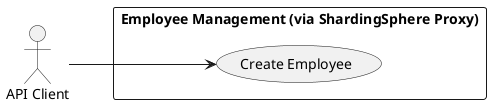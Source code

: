 @startuml
left to right direction
actor "API Client" as client
rectangle "Employee Management (via ShardingSphere Proxy)" {
  usecase "Create Employee" as UC_Create
}
client --> UC_Create
@enduml

